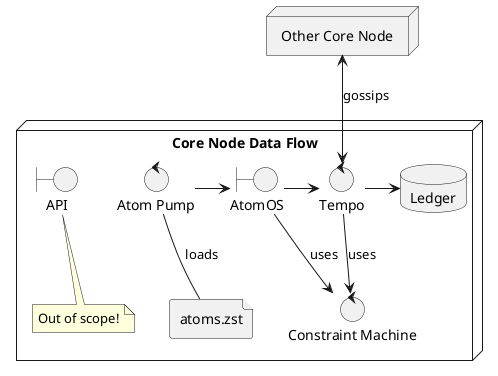 @startuml

node core3 as "Core Node Data Flow" {
    boundary api as "API"

    note bottom of api
        Out of scope!
    end note

    control pump as "Atom Pump"
    boundary atomos as "AtomOS"
    control cm as "Constraint Machine"
    control tempo as "Tempo"
    database ledger as "Ledger"
    file atoms as "atoms.zst"
    pump -- atoms : " loads "
    pump -> atomos
    atomos --> cm: uses
    atomos -> tempo
    tempo --> cm: uses
    tempo -> ledger
}

node core2 as "Other Core Node"

core2 <--> tempo: gossips


@enduml
